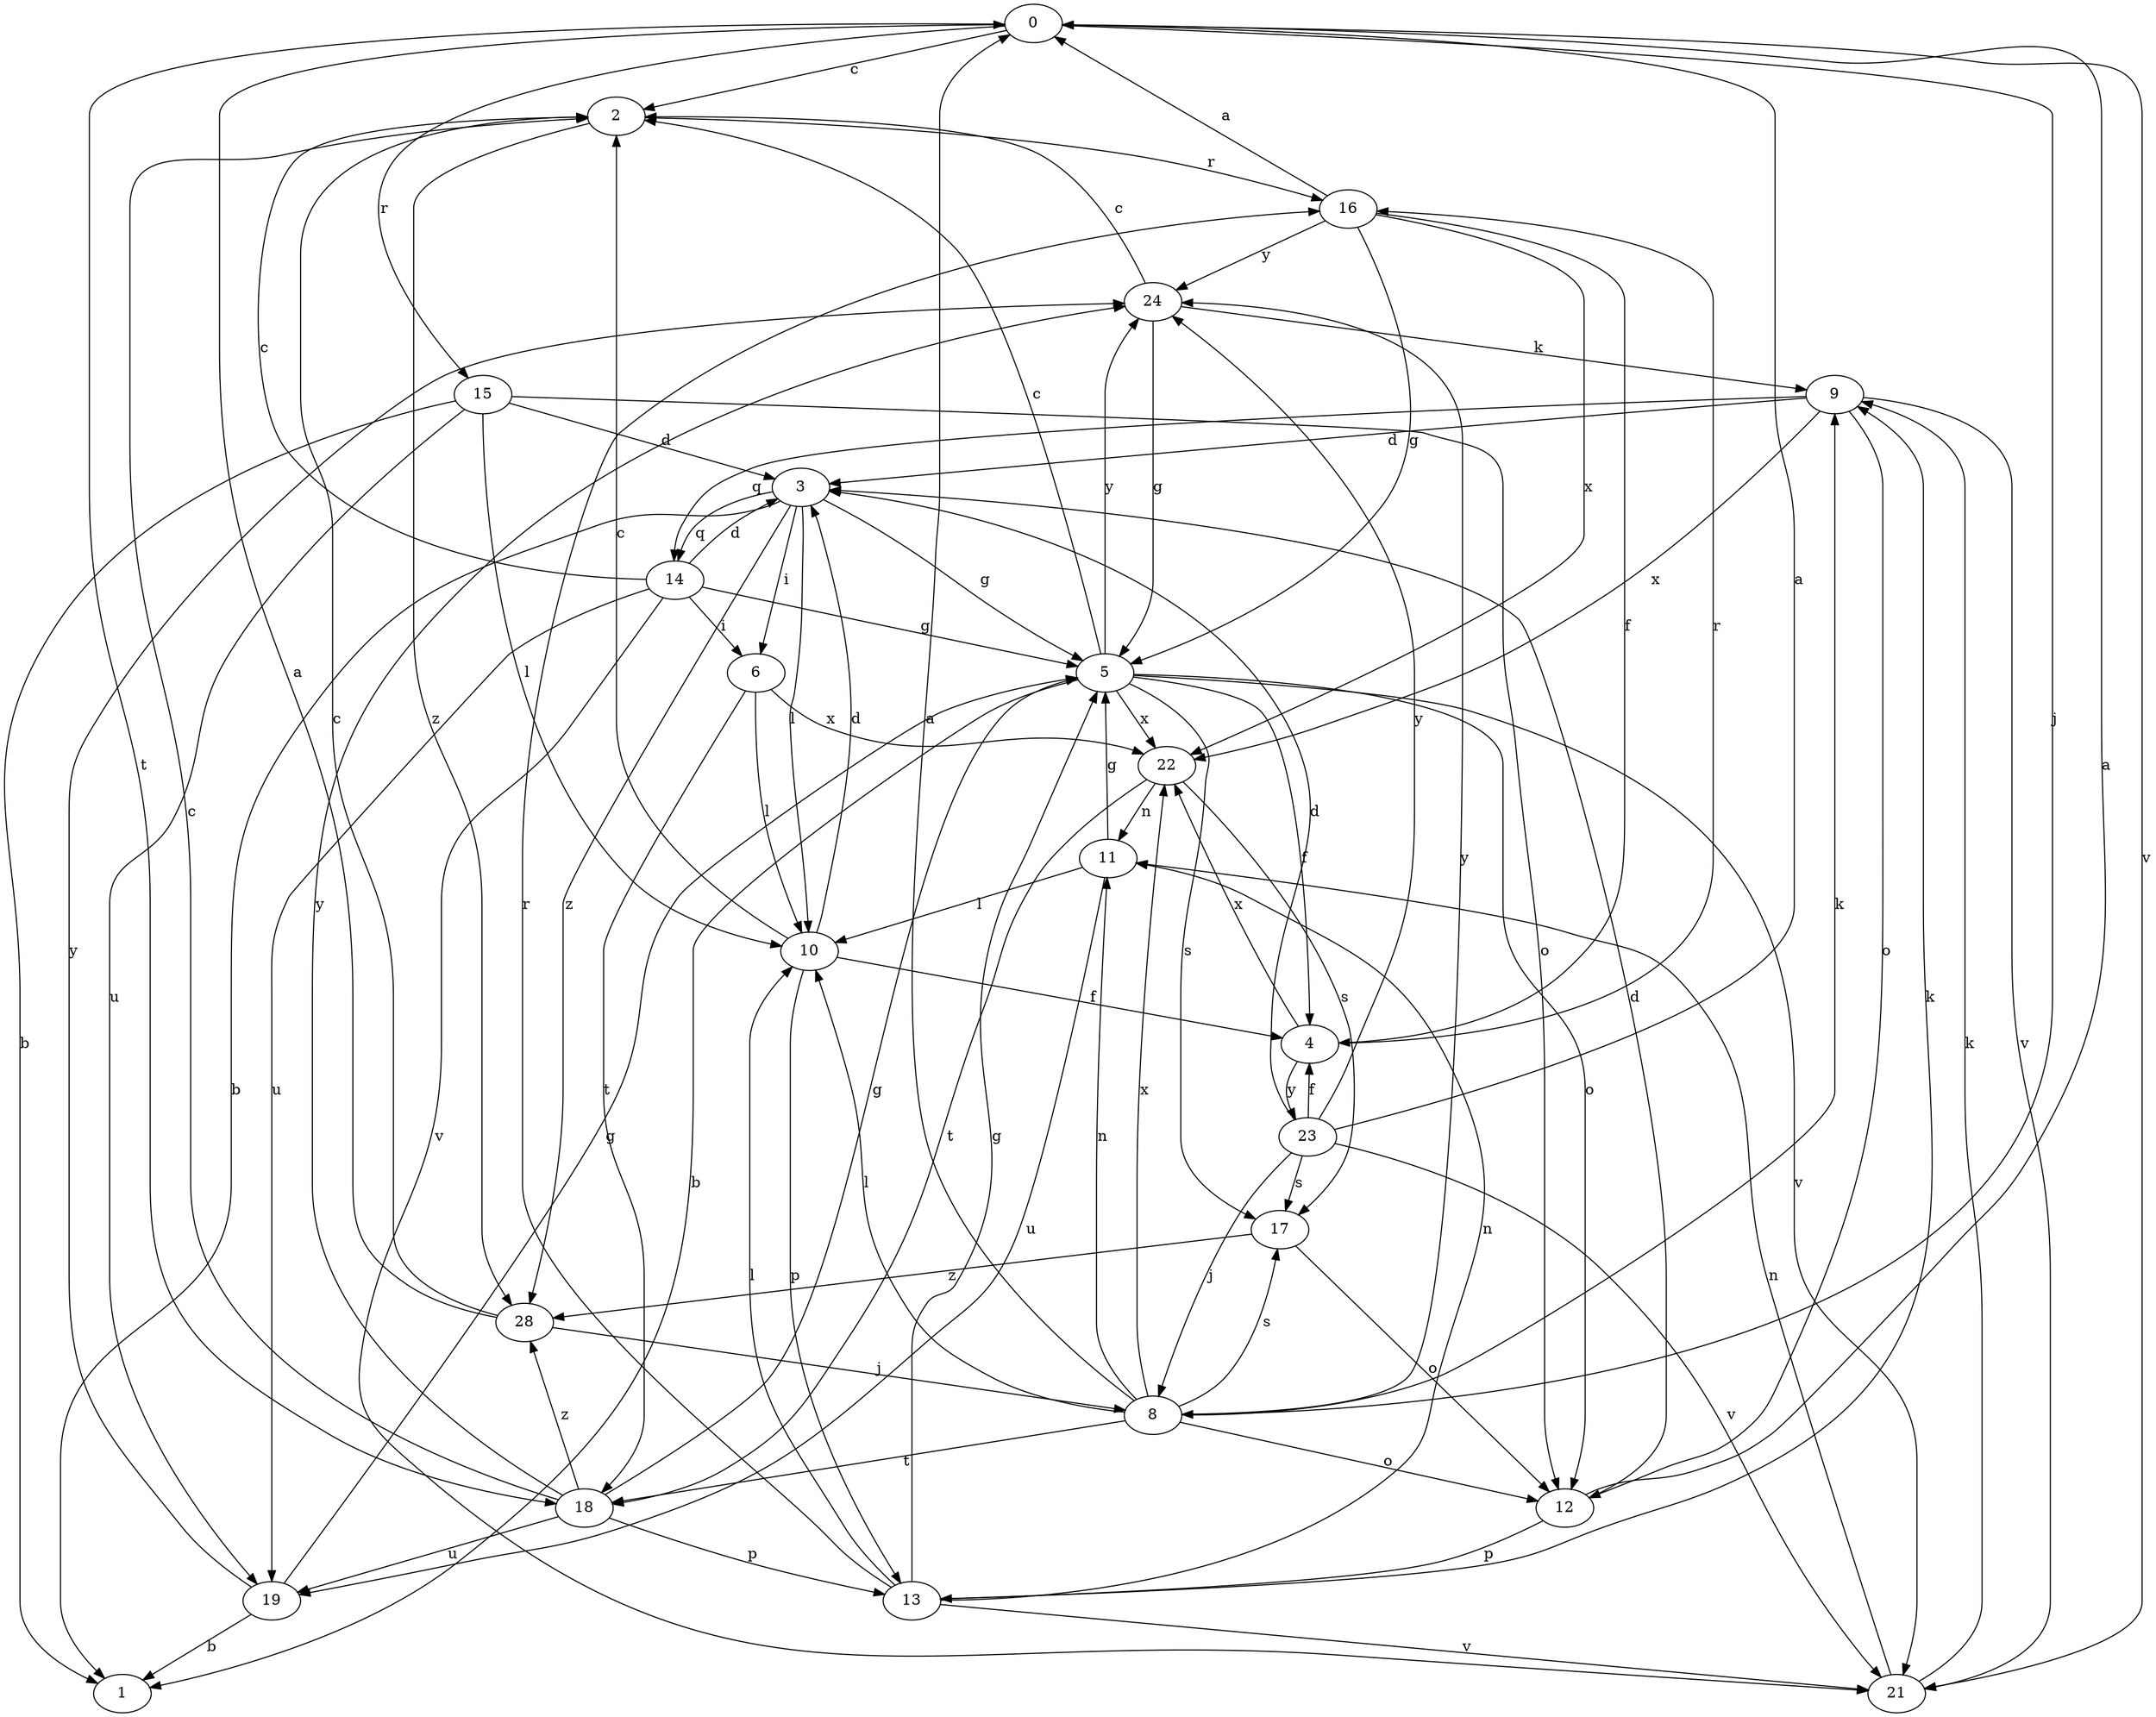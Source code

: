 strict digraph  {
0;
1;
2;
3;
4;
5;
6;
8;
9;
10;
11;
12;
13;
14;
15;
16;
17;
18;
19;
21;
22;
23;
24;
28;
0 -> 2  [label=c];
0 -> 8  [label=j];
0 -> 15  [label=r];
0 -> 18  [label=t];
0 -> 21  [label=v];
2 -> 16  [label=r];
2 -> 28  [label=z];
3 -> 1  [label=b];
3 -> 5  [label=g];
3 -> 6  [label=i];
3 -> 10  [label=l];
3 -> 14  [label=q];
3 -> 28  [label=z];
4 -> 16  [label=r];
4 -> 22  [label=x];
4 -> 23  [label=y];
5 -> 1  [label=b];
5 -> 2  [label=c];
5 -> 4  [label=f];
5 -> 12  [label=o];
5 -> 17  [label=s];
5 -> 21  [label=v];
5 -> 22  [label=x];
5 -> 24  [label=y];
6 -> 10  [label=l];
6 -> 18  [label=t];
6 -> 22  [label=x];
8 -> 0  [label=a];
8 -> 9  [label=k];
8 -> 10  [label=l];
8 -> 11  [label=n];
8 -> 12  [label=o];
8 -> 17  [label=s];
8 -> 18  [label=t];
8 -> 22  [label=x];
8 -> 24  [label=y];
9 -> 3  [label=d];
9 -> 12  [label=o];
9 -> 14  [label=q];
9 -> 21  [label=v];
9 -> 22  [label=x];
10 -> 2  [label=c];
10 -> 3  [label=d];
10 -> 4  [label=f];
10 -> 13  [label=p];
11 -> 5  [label=g];
11 -> 10  [label=l];
11 -> 19  [label=u];
12 -> 0  [label=a];
12 -> 3  [label=d];
12 -> 13  [label=p];
13 -> 5  [label=g];
13 -> 9  [label=k];
13 -> 10  [label=l];
13 -> 11  [label=n];
13 -> 16  [label=r];
13 -> 21  [label=v];
14 -> 2  [label=c];
14 -> 3  [label=d];
14 -> 5  [label=g];
14 -> 6  [label=i];
14 -> 19  [label=u];
14 -> 21  [label=v];
15 -> 1  [label=b];
15 -> 3  [label=d];
15 -> 10  [label=l];
15 -> 12  [label=o];
15 -> 19  [label=u];
16 -> 0  [label=a];
16 -> 4  [label=f];
16 -> 5  [label=g];
16 -> 22  [label=x];
16 -> 24  [label=y];
17 -> 12  [label=o];
17 -> 28  [label=z];
18 -> 2  [label=c];
18 -> 5  [label=g];
18 -> 13  [label=p];
18 -> 19  [label=u];
18 -> 24  [label=y];
18 -> 28  [label=z];
19 -> 1  [label=b];
19 -> 5  [label=g];
19 -> 24  [label=y];
21 -> 9  [label=k];
21 -> 11  [label=n];
22 -> 11  [label=n];
22 -> 17  [label=s];
22 -> 18  [label=t];
23 -> 0  [label=a];
23 -> 3  [label=d];
23 -> 4  [label=f];
23 -> 8  [label=j];
23 -> 17  [label=s];
23 -> 21  [label=v];
23 -> 24  [label=y];
24 -> 2  [label=c];
24 -> 5  [label=g];
24 -> 9  [label=k];
28 -> 0  [label=a];
28 -> 2  [label=c];
28 -> 8  [label=j];
}
